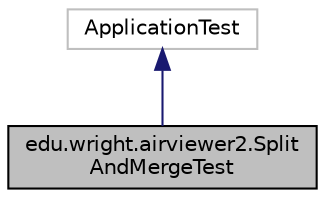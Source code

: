 digraph "edu.wright.airviewer2.SplitAndMergeTest"
{
 // LATEX_PDF_SIZE
  edge [fontname="Helvetica",fontsize="10",labelfontname="Helvetica",labelfontsize="10"];
  node [fontname="Helvetica",fontsize="10",shape=record];
  Node2 [label="edu.wright.airviewer2.Split\lAndMergeTest",height=0.2,width=0.4,color="black", fillcolor="grey75", style="filled", fontcolor="black",tooltip=" "];
  Node3 -> Node2 [dir="back",color="midnightblue",fontsize="10",style="solid",fontname="Helvetica"];
  Node3 [label="ApplicationTest",height=0.2,width=0.4,color="grey75", fillcolor="white", style="filled",tooltip=" "];
}

